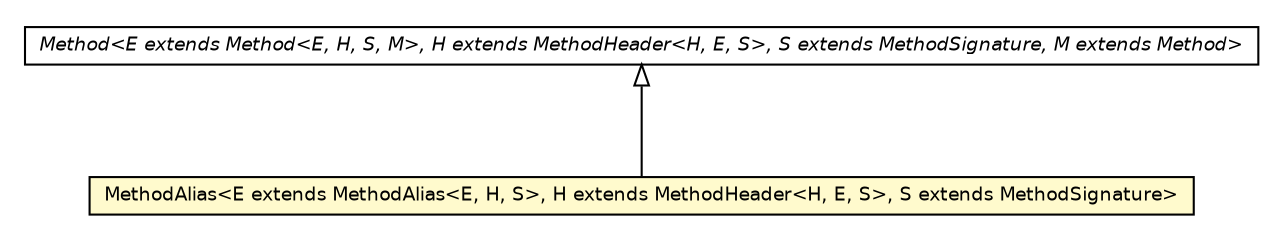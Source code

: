 #!/usr/local/bin/dot
#
# Class diagram 
# Generated by UMLGraph version 5.2 (http://www.umlgraph.org/)
#

digraph G {
	edge [fontname="Helvetica",fontsize=10,labelfontname="Helvetica",labelfontsize=10];
	node [fontname="Helvetica",fontsize=10,shape=plaintext];
	nodesep=0.25;
	ranksep=0.5;
	// chameleon.core.method.MethodAlias<E extends chameleon.core.method.MethodAlias<E, H, S>, H extends chameleon.core.method.MethodHeader<H, E, S>, S extends chameleon.core.method.MethodSignature>
	c13754 [label=<<table title="chameleon.core.method.MethodAlias" border="0" cellborder="1" cellspacing="0" cellpadding="2" port="p" bgcolor="lemonChiffon" href="./MethodAlias.html">
		<tr><td><table border="0" cellspacing="0" cellpadding="1">
<tr><td align="center" balign="center"> MethodAlias&lt;E extends MethodAlias&lt;E, H, S&gt;, H extends MethodHeader&lt;H, E, S&gt;, S extends MethodSignature&gt; </td></tr>
		</table></td></tr>
		</table>>, fontname="Helvetica", fontcolor="black", fontsize=9.0];
	// chameleon.core.method.Method<E extends chameleon.core.method.Method<E, H, S, M>, H extends chameleon.core.method.MethodHeader<H, E, S>, S extends chameleon.core.method.MethodSignature, M extends chameleon.core.method.Method>
	c13755 [label=<<table title="chameleon.core.method.Method" border="0" cellborder="1" cellspacing="0" cellpadding="2" port="p" href="./Method.html">
		<tr><td><table border="0" cellspacing="0" cellpadding="1">
<tr><td align="center" balign="center"><font face="Helvetica-Oblique"> Method&lt;E extends Method&lt;E, H, S, M&gt;, H extends MethodHeader&lt;H, E, S&gt;, S extends MethodSignature, M extends Method&gt; </font></td></tr>
		</table></td></tr>
		</table>>, fontname="Helvetica", fontcolor="black", fontsize=9.0];
	//chameleon.core.method.MethodAlias<E extends chameleon.core.method.MethodAlias<E, H, S>, H extends chameleon.core.method.MethodHeader<H, E, S>, S extends chameleon.core.method.MethodSignature> extends chameleon.core.method.Method<E, H, S, chameleon.core.method.MethodAlias>
	c13755:p -> c13754:p [dir=back,arrowtail=empty];
}

